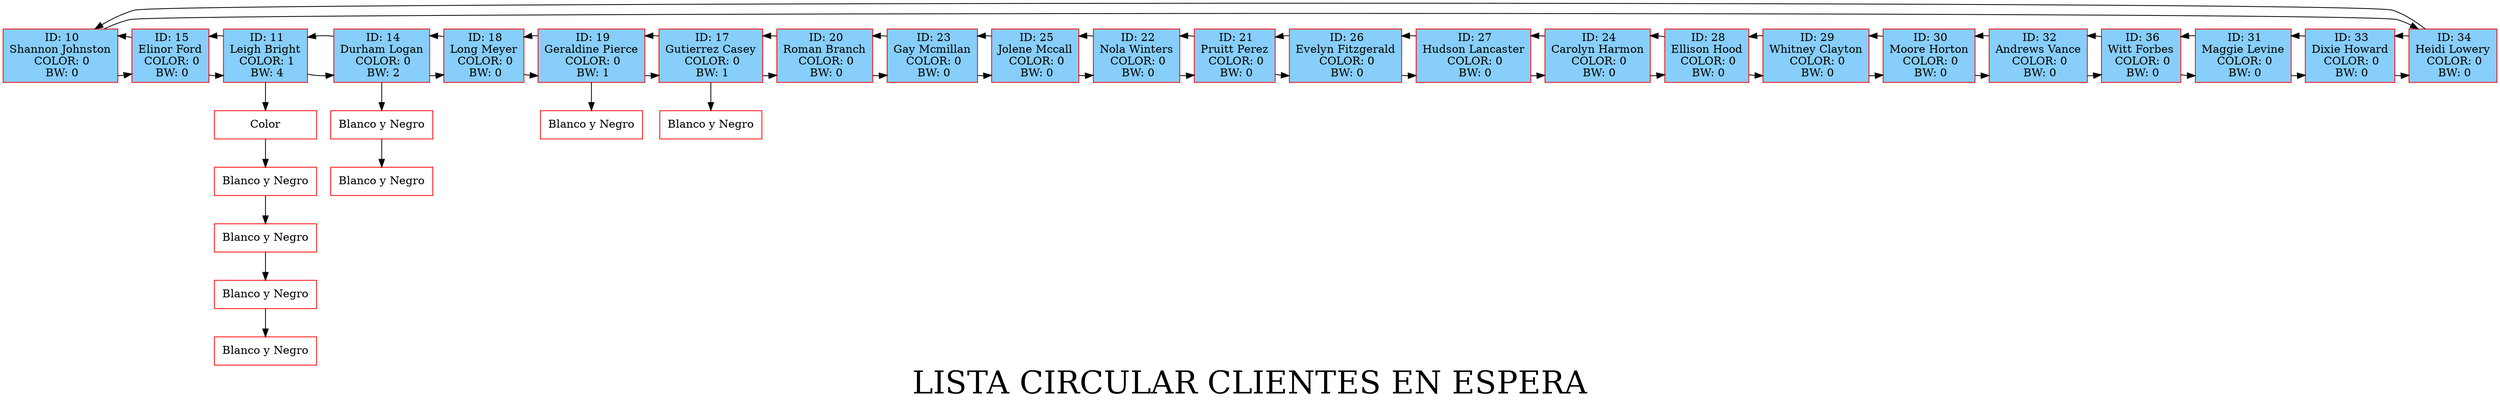 digraph G { 
node[shape=box, color=red];
label="LISTA CIRCULAR CLIENTES EN ESPERA";
fontsize = 40;
nodo1283928880[label=" ID: 10\nShannon Johnston\n COLOR: 0\n BW: 0" , style = filled, fillcolor = lightskyblue, group = 1]
nodo1831932724[label=" ID: 15\nElinor Ford\n COLOR: 0\n BW: 0" , style = filled, fillcolor = lightskyblue, group = 2]
nodo1023892928[label=" ID: 11\nLeigh Bright\n COLOR: 1\n BW: 4" , style = filled, fillcolor = lightskyblue, group = 3]
nodo1775282465[label="Color" ,width = 1.8, group = 3]
nodo1342443276[label="Blanco y Negro" ,width = 1.8, group = 3]
nodo769287236[label="Blanco y Negro" ,width = 1.8, group = 3]
nodo1587487668[label="Blanco y Negro" ,width = 1.8, group = 3]
nodo1199823423[label="Blanco y Negro" ,width = 1.8, group = 3]
nodo2093631819[label=" ID: 14\nDurham Logan\n COLOR: 0\n BW: 2" , style = filled, fillcolor = lightskyblue, group = 4]
nodo2047329716[label="Blanco y Negro" ,width = 1.8, group = 4]
nodo930990596[label="Blanco y Negro" ,width = 1.8, group = 4]
nodo2074407503[label=" ID: 18\nLong Meyer\n COLOR: 0\n BW: 0" , style = filled, fillcolor = lightskyblue, group = 5]
nodo999966131[label=" ID: 19\nGeraldine Pierce\n COLOR: 0\n BW: 1" , style = filled, fillcolor = lightskyblue, group = 6]
nodo787604730[label="Blanco y Negro" ,width = 1.8, group = 6]
nodo2003749087[label=" ID: 17\nGutierrez Casey\n COLOR: 0\n BW: 1" , style = filled, fillcolor = lightskyblue, group = 7]
nodo1147985808[label="Blanco y Negro" ,width = 1.8, group = 7]
nodo1848402763[label=" ID: 20\nRoman Branch\n COLOR: 0\n BW: 0" , style = filled, fillcolor = lightskyblue, group = 8]
nodo933699219[label=" ID: 23\nGay Mcmillan\n COLOR: 0\n BW: 0" , style = filled, fillcolor = lightskyblue, group = 9]
nodo2121055098[label=" ID: 25\nJolene Mccall\n COLOR: 0\n BW: 0" , style = filled, fillcolor = lightskyblue, group = 10]
nodo2084435065[label=" ID: 22\nNola Winters\n COLOR: 0\n BW: 0" , style = filled, fillcolor = lightskyblue, group = 11]
nodo1896277646[label=" ID: 21\nPruitt Perez\n COLOR: 0\n BW: 0" , style = filled, fillcolor = lightskyblue, group = 12]
nodo2128227771[label=" ID: 26\nEvelyn Fitzgerald\n COLOR: 0\n BW: 0" , style = filled, fillcolor = lightskyblue, group = 13]
nodo1702297201[label=" ID: 27\nHudson Lancaster\n COLOR: 0\n BW: 0" , style = filled, fillcolor = lightskyblue, group = 14]
nodo1996181658[label=" ID: 24\nCarolyn Harmon\n COLOR: 0\n BW: 0" , style = filled, fillcolor = lightskyblue, group = 15]
nodo806353501[label=" ID: 28\nEllison Hood\n COLOR: 0\n BW: 0" , style = filled, fillcolor = lightskyblue, group = 16]
nodo521645586[label=" ID: 29\nWhitney Clayton\n COLOR: 0\n BW: 0" , style = filled, fillcolor = lightskyblue, group = 17]
nodo1867750575[label=" ID: 30\nMoore Horton\n COLOR: 0\n BW: 0" , style = filled, fillcolor = lightskyblue, group = 18]
nodo1921595561[label=" ID: 32\nAndrews Vance\n COLOR: 0\n BW: 0" , style = filled, fillcolor = lightskyblue, group = 19]
nodo565760380[label=" ID: 36\nWitt Forbes\n COLOR: 0\n BW: 0" , style = filled, fillcolor = lightskyblue, group = 20]
nodo6566818[label=" ID: 31\nMaggie Levine\n COLOR: 0\n BW: 0" , style = filled, fillcolor = lightskyblue, group = 21]
nodo596512129[label=" ID: 33\nDixie Howard\n COLOR: 0\n BW: 0" , style = filled, fillcolor = lightskyblue, group = 22]
nodo1349277854[label=" ID: 34\nHeidi Lowery\n COLOR: 0\n BW: 0" , style = filled, fillcolor = lightskyblue, group = 23]
nodo1283928880 -> nodo1831932724;
nodo1283928880 -> nodo1349277854;
nodo1831932724 -> nodo1023892928;
nodo1831932724 -> nodo1283928880;
nodo1023892928 -> nodo2093631819;
nodo1023892928 -> nodo1831932724;
nodo1023892928 -> nodo1775282465;
nodo1775282465 -> nodo1342443276;
nodo1342443276 -> nodo769287236;
nodo769287236 -> nodo1587487668;
nodo1587487668 -> nodo1199823423;
nodo2093631819 -> nodo2074407503;
nodo2093631819 -> nodo1023892928;
nodo2093631819 -> nodo2047329716;
nodo2047329716 -> nodo930990596;
nodo2074407503 -> nodo999966131;
nodo2074407503 -> nodo2093631819;
nodo999966131 -> nodo2003749087;
nodo999966131 -> nodo2074407503;
nodo999966131 -> nodo787604730;
nodo2003749087 -> nodo1848402763;
nodo2003749087 -> nodo999966131;
nodo2003749087 -> nodo1147985808;
nodo1848402763 -> nodo933699219;
nodo1848402763 -> nodo2003749087;
nodo933699219 -> nodo2121055098;
nodo933699219 -> nodo1848402763;
nodo2121055098 -> nodo2084435065;
nodo2121055098 -> nodo933699219;
nodo2084435065 -> nodo1896277646;
nodo2084435065 -> nodo2121055098;
nodo1896277646 -> nodo2128227771;
nodo1896277646 -> nodo2084435065;
nodo2128227771 -> nodo1702297201;
nodo2128227771 -> nodo1896277646;
nodo1702297201 -> nodo1996181658;
nodo1702297201 -> nodo2128227771;
nodo1996181658 -> nodo806353501;
nodo1996181658 -> nodo1702297201;
nodo806353501 -> nodo521645586;
nodo806353501 -> nodo1996181658;
nodo521645586 -> nodo1867750575;
nodo521645586 -> nodo806353501;
nodo1867750575 -> nodo1921595561;
nodo1867750575 -> nodo521645586;
nodo1921595561 -> nodo565760380;
nodo1921595561 -> nodo1867750575;
nodo565760380 -> nodo6566818;
nodo565760380 -> nodo1921595561;
nodo6566818 -> nodo596512129;
nodo6566818 -> nodo565760380;
nodo596512129 -> nodo1349277854;
nodo596512129 -> nodo6566818;
nodo1349277854 -> nodo1283928880;
nodo1349277854 -> nodo596512129;
{ rank = same; nodo1283928880; nodo1831932724; nodo1023892928; nodo2093631819; nodo2074407503; nodo999966131; nodo2003749087; nodo1848402763; nodo933699219; nodo2121055098; nodo2084435065; nodo1896277646; nodo2128227771; nodo1702297201; nodo1996181658; nodo806353501; nodo521645586; nodo1867750575; nodo1921595561; nodo565760380; nodo6566818; nodo596512129; nodo1349277854;  }
} 

